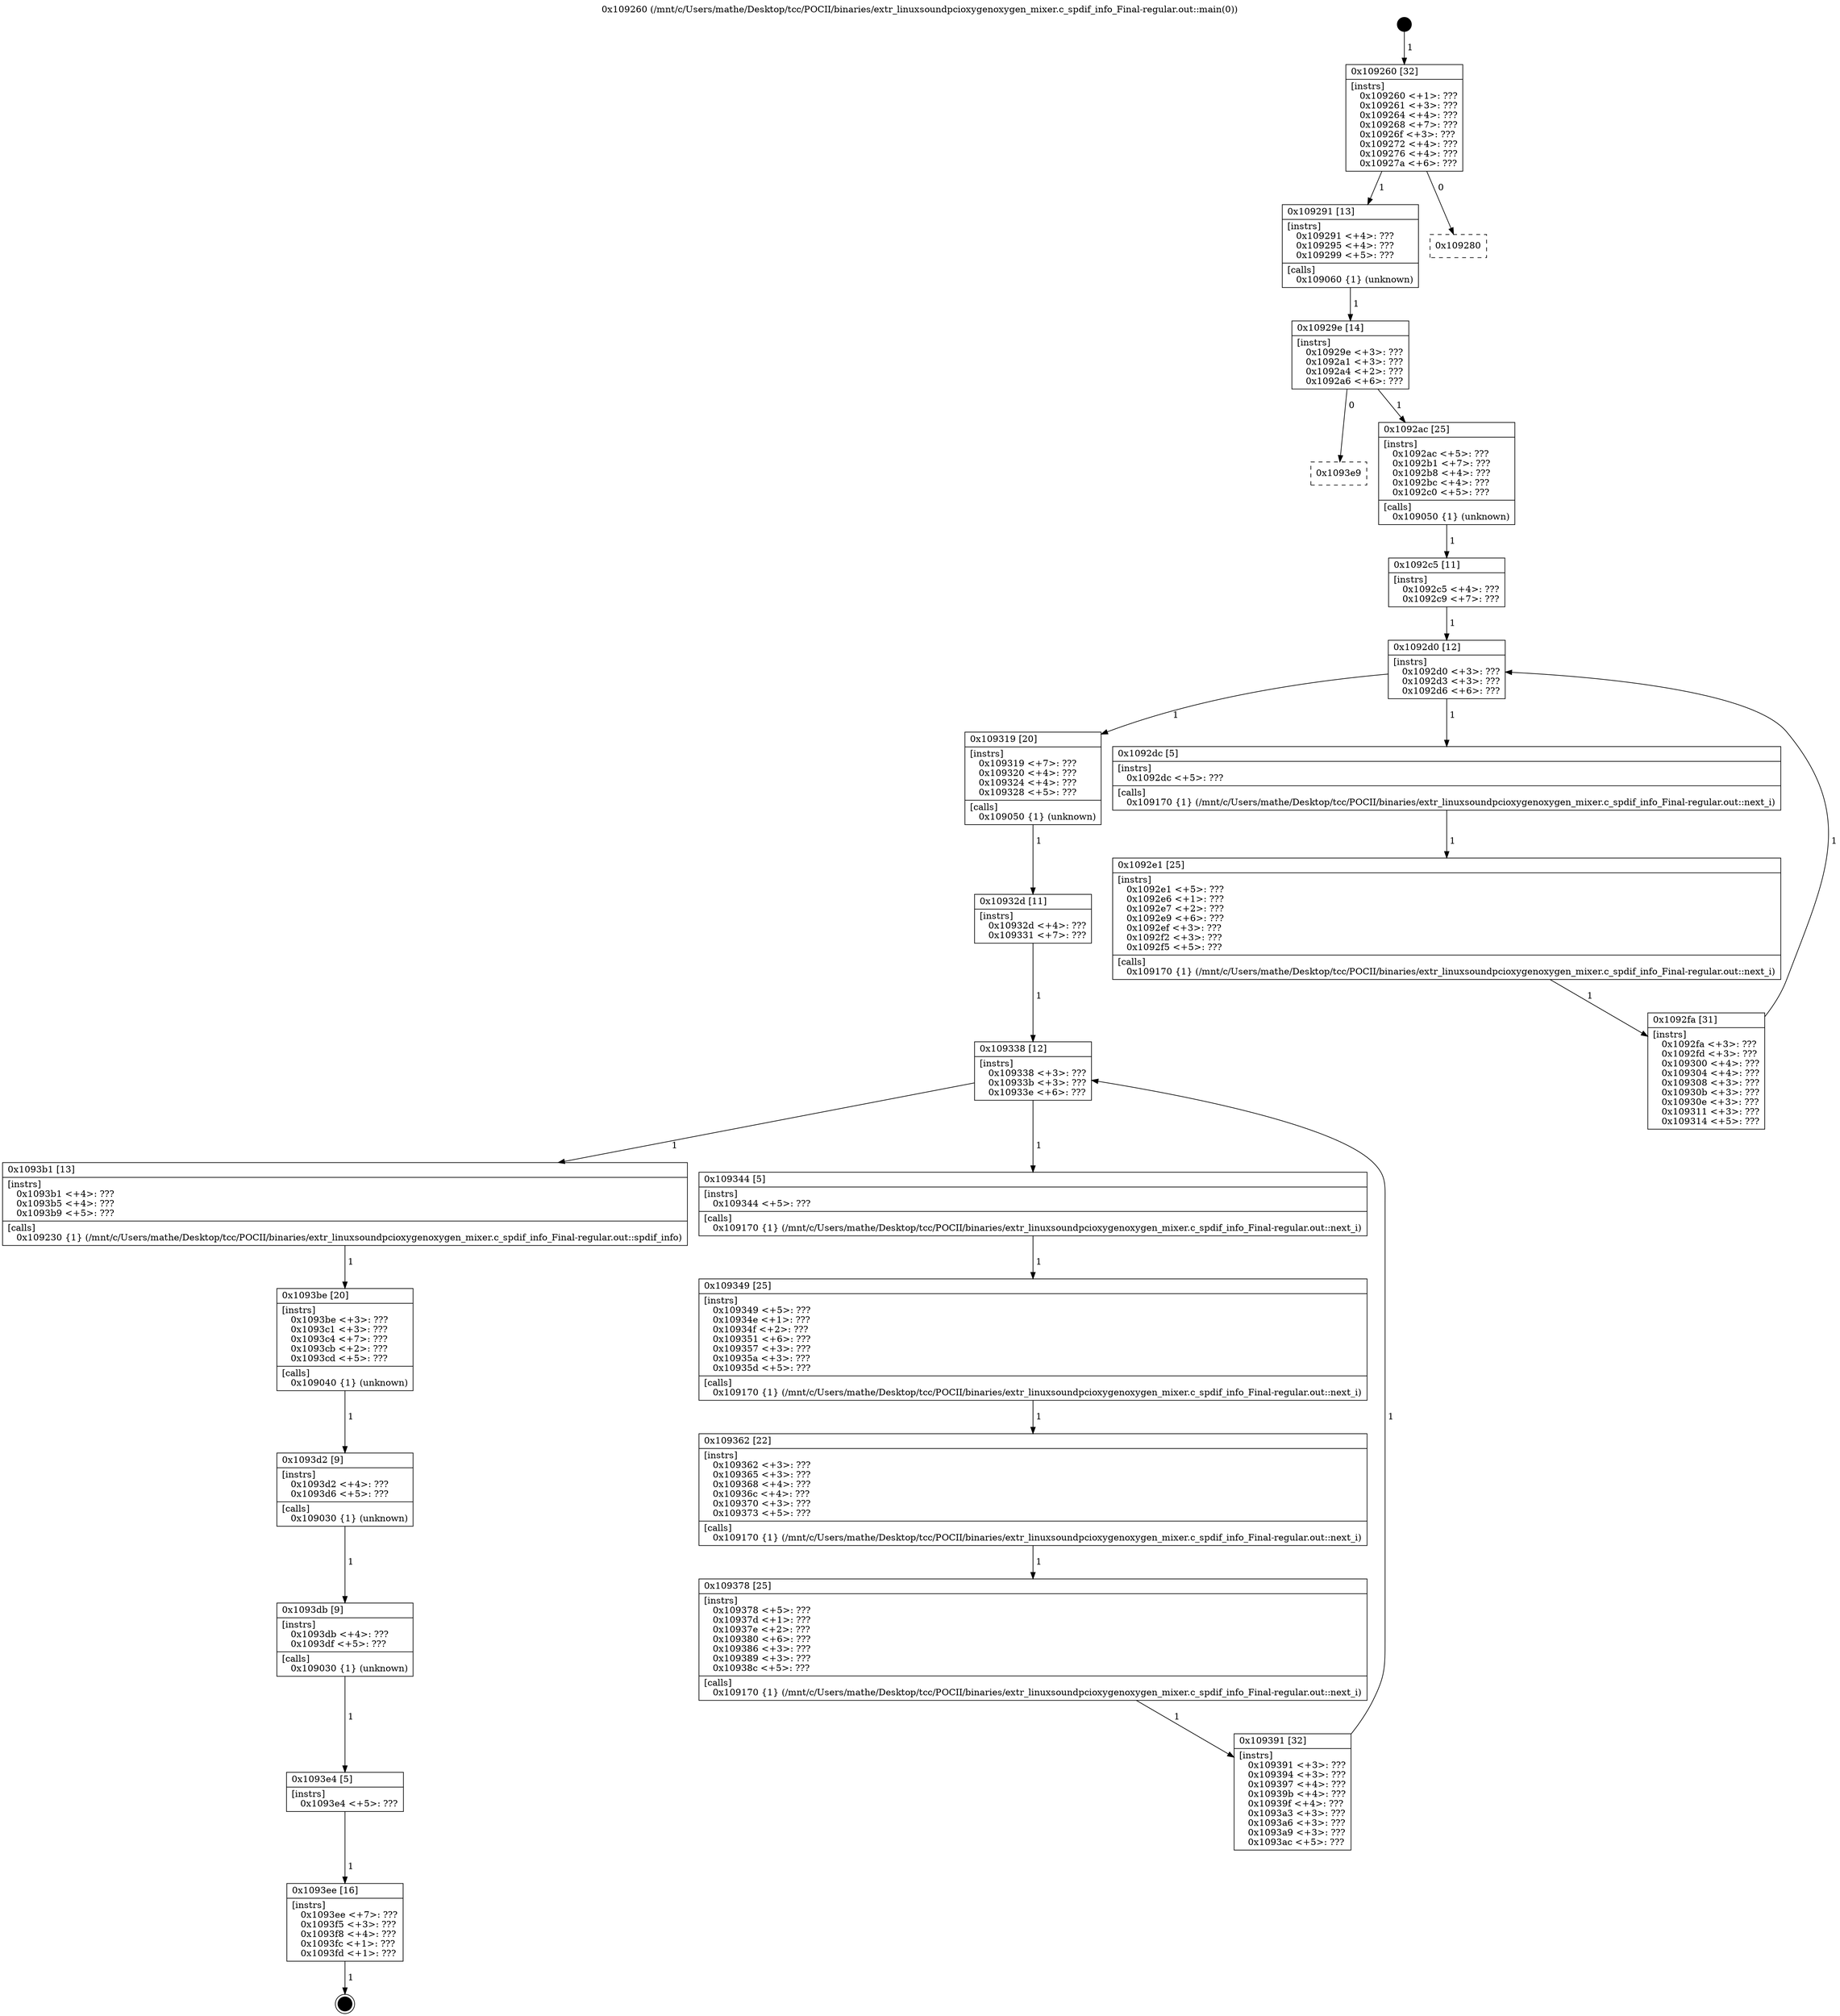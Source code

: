 digraph "0x109260" {
  label = "0x109260 (/mnt/c/Users/mathe/Desktop/tcc/POCII/binaries/extr_linuxsoundpcioxygenoxygen_mixer.c_spdif_info_Final-regular.out::main(0))"
  labelloc = "t"
  node[shape=record]

  Entry [label="",width=0.3,height=0.3,shape=circle,fillcolor=black,style=filled]
  "0x109260" [label="{
     0x109260 [32]\l
     | [instrs]\l
     &nbsp;&nbsp;0x109260 \<+1\>: ???\l
     &nbsp;&nbsp;0x109261 \<+3\>: ???\l
     &nbsp;&nbsp;0x109264 \<+4\>: ???\l
     &nbsp;&nbsp;0x109268 \<+7\>: ???\l
     &nbsp;&nbsp;0x10926f \<+3\>: ???\l
     &nbsp;&nbsp;0x109272 \<+4\>: ???\l
     &nbsp;&nbsp;0x109276 \<+4\>: ???\l
     &nbsp;&nbsp;0x10927a \<+6\>: ???\l
  }"]
  "0x109291" [label="{
     0x109291 [13]\l
     | [instrs]\l
     &nbsp;&nbsp;0x109291 \<+4\>: ???\l
     &nbsp;&nbsp;0x109295 \<+4\>: ???\l
     &nbsp;&nbsp;0x109299 \<+5\>: ???\l
     | [calls]\l
     &nbsp;&nbsp;0x109060 \{1\} (unknown)\l
  }"]
  "0x109280" [label="{
     0x109280\l
  }", style=dashed]
  "0x10929e" [label="{
     0x10929e [14]\l
     | [instrs]\l
     &nbsp;&nbsp;0x10929e \<+3\>: ???\l
     &nbsp;&nbsp;0x1092a1 \<+3\>: ???\l
     &nbsp;&nbsp;0x1092a4 \<+2\>: ???\l
     &nbsp;&nbsp;0x1092a6 \<+6\>: ???\l
  }"]
  "0x1093e9" [label="{
     0x1093e9\l
  }", style=dashed]
  "0x1092ac" [label="{
     0x1092ac [25]\l
     | [instrs]\l
     &nbsp;&nbsp;0x1092ac \<+5\>: ???\l
     &nbsp;&nbsp;0x1092b1 \<+7\>: ???\l
     &nbsp;&nbsp;0x1092b8 \<+4\>: ???\l
     &nbsp;&nbsp;0x1092bc \<+4\>: ???\l
     &nbsp;&nbsp;0x1092c0 \<+5\>: ???\l
     | [calls]\l
     &nbsp;&nbsp;0x109050 \{1\} (unknown)\l
  }"]
  Exit [label="",width=0.3,height=0.3,shape=circle,fillcolor=black,style=filled,peripheries=2]
  "0x1092d0" [label="{
     0x1092d0 [12]\l
     | [instrs]\l
     &nbsp;&nbsp;0x1092d0 \<+3\>: ???\l
     &nbsp;&nbsp;0x1092d3 \<+3\>: ???\l
     &nbsp;&nbsp;0x1092d6 \<+6\>: ???\l
  }"]
  "0x109319" [label="{
     0x109319 [20]\l
     | [instrs]\l
     &nbsp;&nbsp;0x109319 \<+7\>: ???\l
     &nbsp;&nbsp;0x109320 \<+4\>: ???\l
     &nbsp;&nbsp;0x109324 \<+4\>: ???\l
     &nbsp;&nbsp;0x109328 \<+5\>: ???\l
     | [calls]\l
     &nbsp;&nbsp;0x109050 \{1\} (unknown)\l
  }"]
  "0x1092dc" [label="{
     0x1092dc [5]\l
     | [instrs]\l
     &nbsp;&nbsp;0x1092dc \<+5\>: ???\l
     | [calls]\l
     &nbsp;&nbsp;0x109170 \{1\} (/mnt/c/Users/mathe/Desktop/tcc/POCII/binaries/extr_linuxsoundpcioxygenoxygen_mixer.c_spdif_info_Final-regular.out::next_i)\l
  }"]
  "0x1092e1" [label="{
     0x1092e1 [25]\l
     | [instrs]\l
     &nbsp;&nbsp;0x1092e1 \<+5\>: ???\l
     &nbsp;&nbsp;0x1092e6 \<+1\>: ???\l
     &nbsp;&nbsp;0x1092e7 \<+2\>: ???\l
     &nbsp;&nbsp;0x1092e9 \<+6\>: ???\l
     &nbsp;&nbsp;0x1092ef \<+3\>: ???\l
     &nbsp;&nbsp;0x1092f2 \<+3\>: ???\l
     &nbsp;&nbsp;0x1092f5 \<+5\>: ???\l
     | [calls]\l
     &nbsp;&nbsp;0x109170 \{1\} (/mnt/c/Users/mathe/Desktop/tcc/POCII/binaries/extr_linuxsoundpcioxygenoxygen_mixer.c_spdif_info_Final-regular.out::next_i)\l
  }"]
  "0x1092fa" [label="{
     0x1092fa [31]\l
     | [instrs]\l
     &nbsp;&nbsp;0x1092fa \<+3\>: ???\l
     &nbsp;&nbsp;0x1092fd \<+3\>: ???\l
     &nbsp;&nbsp;0x109300 \<+4\>: ???\l
     &nbsp;&nbsp;0x109304 \<+4\>: ???\l
     &nbsp;&nbsp;0x109308 \<+3\>: ???\l
     &nbsp;&nbsp;0x10930b \<+3\>: ???\l
     &nbsp;&nbsp;0x10930e \<+3\>: ???\l
     &nbsp;&nbsp;0x109311 \<+3\>: ???\l
     &nbsp;&nbsp;0x109314 \<+5\>: ???\l
  }"]
  "0x1092c5" [label="{
     0x1092c5 [11]\l
     | [instrs]\l
     &nbsp;&nbsp;0x1092c5 \<+4\>: ???\l
     &nbsp;&nbsp;0x1092c9 \<+7\>: ???\l
  }"]
  "0x109338" [label="{
     0x109338 [12]\l
     | [instrs]\l
     &nbsp;&nbsp;0x109338 \<+3\>: ???\l
     &nbsp;&nbsp;0x10933b \<+3\>: ???\l
     &nbsp;&nbsp;0x10933e \<+6\>: ???\l
  }"]
  "0x1093b1" [label="{
     0x1093b1 [13]\l
     | [instrs]\l
     &nbsp;&nbsp;0x1093b1 \<+4\>: ???\l
     &nbsp;&nbsp;0x1093b5 \<+4\>: ???\l
     &nbsp;&nbsp;0x1093b9 \<+5\>: ???\l
     | [calls]\l
     &nbsp;&nbsp;0x109230 \{1\} (/mnt/c/Users/mathe/Desktop/tcc/POCII/binaries/extr_linuxsoundpcioxygenoxygen_mixer.c_spdif_info_Final-regular.out::spdif_info)\l
  }"]
  "0x109344" [label="{
     0x109344 [5]\l
     | [instrs]\l
     &nbsp;&nbsp;0x109344 \<+5\>: ???\l
     | [calls]\l
     &nbsp;&nbsp;0x109170 \{1\} (/mnt/c/Users/mathe/Desktop/tcc/POCII/binaries/extr_linuxsoundpcioxygenoxygen_mixer.c_spdif_info_Final-regular.out::next_i)\l
  }"]
  "0x109349" [label="{
     0x109349 [25]\l
     | [instrs]\l
     &nbsp;&nbsp;0x109349 \<+5\>: ???\l
     &nbsp;&nbsp;0x10934e \<+1\>: ???\l
     &nbsp;&nbsp;0x10934f \<+2\>: ???\l
     &nbsp;&nbsp;0x109351 \<+6\>: ???\l
     &nbsp;&nbsp;0x109357 \<+3\>: ???\l
     &nbsp;&nbsp;0x10935a \<+3\>: ???\l
     &nbsp;&nbsp;0x10935d \<+5\>: ???\l
     | [calls]\l
     &nbsp;&nbsp;0x109170 \{1\} (/mnt/c/Users/mathe/Desktop/tcc/POCII/binaries/extr_linuxsoundpcioxygenoxygen_mixer.c_spdif_info_Final-regular.out::next_i)\l
  }"]
  "0x109362" [label="{
     0x109362 [22]\l
     | [instrs]\l
     &nbsp;&nbsp;0x109362 \<+3\>: ???\l
     &nbsp;&nbsp;0x109365 \<+3\>: ???\l
     &nbsp;&nbsp;0x109368 \<+4\>: ???\l
     &nbsp;&nbsp;0x10936c \<+4\>: ???\l
     &nbsp;&nbsp;0x109370 \<+3\>: ???\l
     &nbsp;&nbsp;0x109373 \<+5\>: ???\l
     | [calls]\l
     &nbsp;&nbsp;0x109170 \{1\} (/mnt/c/Users/mathe/Desktop/tcc/POCII/binaries/extr_linuxsoundpcioxygenoxygen_mixer.c_spdif_info_Final-regular.out::next_i)\l
  }"]
  "0x109378" [label="{
     0x109378 [25]\l
     | [instrs]\l
     &nbsp;&nbsp;0x109378 \<+5\>: ???\l
     &nbsp;&nbsp;0x10937d \<+1\>: ???\l
     &nbsp;&nbsp;0x10937e \<+2\>: ???\l
     &nbsp;&nbsp;0x109380 \<+6\>: ???\l
     &nbsp;&nbsp;0x109386 \<+3\>: ???\l
     &nbsp;&nbsp;0x109389 \<+3\>: ???\l
     &nbsp;&nbsp;0x10938c \<+5\>: ???\l
     | [calls]\l
     &nbsp;&nbsp;0x109170 \{1\} (/mnt/c/Users/mathe/Desktop/tcc/POCII/binaries/extr_linuxsoundpcioxygenoxygen_mixer.c_spdif_info_Final-regular.out::next_i)\l
  }"]
  "0x109391" [label="{
     0x109391 [32]\l
     | [instrs]\l
     &nbsp;&nbsp;0x109391 \<+3\>: ???\l
     &nbsp;&nbsp;0x109394 \<+3\>: ???\l
     &nbsp;&nbsp;0x109397 \<+4\>: ???\l
     &nbsp;&nbsp;0x10939b \<+4\>: ???\l
     &nbsp;&nbsp;0x10939f \<+4\>: ???\l
     &nbsp;&nbsp;0x1093a3 \<+3\>: ???\l
     &nbsp;&nbsp;0x1093a6 \<+3\>: ???\l
     &nbsp;&nbsp;0x1093a9 \<+3\>: ???\l
     &nbsp;&nbsp;0x1093ac \<+5\>: ???\l
  }"]
  "0x10932d" [label="{
     0x10932d [11]\l
     | [instrs]\l
     &nbsp;&nbsp;0x10932d \<+4\>: ???\l
     &nbsp;&nbsp;0x109331 \<+7\>: ???\l
  }"]
  "0x1093be" [label="{
     0x1093be [20]\l
     | [instrs]\l
     &nbsp;&nbsp;0x1093be \<+3\>: ???\l
     &nbsp;&nbsp;0x1093c1 \<+3\>: ???\l
     &nbsp;&nbsp;0x1093c4 \<+7\>: ???\l
     &nbsp;&nbsp;0x1093cb \<+2\>: ???\l
     &nbsp;&nbsp;0x1093cd \<+5\>: ???\l
     | [calls]\l
     &nbsp;&nbsp;0x109040 \{1\} (unknown)\l
  }"]
  "0x1093d2" [label="{
     0x1093d2 [9]\l
     | [instrs]\l
     &nbsp;&nbsp;0x1093d2 \<+4\>: ???\l
     &nbsp;&nbsp;0x1093d6 \<+5\>: ???\l
     | [calls]\l
     &nbsp;&nbsp;0x109030 \{1\} (unknown)\l
  }"]
  "0x1093db" [label="{
     0x1093db [9]\l
     | [instrs]\l
     &nbsp;&nbsp;0x1093db \<+4\>: ???\l
     &nbsp;&nbsp;0x1093df \<+5\>: ???\l
     | [calls]\l
     &nbsp;&nbsp;0x109030 \{1\} (unknown)\l
  }"]
  "0x1093e4" [label="{
     0x1093e4 [5]\l
     | [instrs]\l
     &nbsp;&nbsp;0x1093e4 \<+5\>: ???\l
  }"]
  "0x1093ee" [label="{
     0x1093ee [16]\l
     | [instrs]\l
     &nbsp;&nbsp;0x1093ee \<+7\>: ???\l
     &nbsp;&nbsp;0x1093f5 \<+3\>: ???\l
     &nbsp;&nbsp;0x1093f8 \<+4\>: ???\l
     &nbsp;&nbsp;0x1093fc \<+1\>: ???\l
     &nbsp;&nbsp;0x1093fd \<+1\>: ???\l
  }"]
  Entry -> "0x109260" [label=" 1"]
  "0x109260" -> "0x109291" [label=" 1"]
  "0x109260" -> "0x109280" [label=" 0"]
  "0x109291" -> "0x10929e" [label=" 1"]
  "0x10929e" -> "0x1093e9" [label=" 0"]
  "0x10929e" -> "0x1092ac" [label=" 1"]
  "0x1093ee" -> Exit [label=" 1"]
  "0x1092ac" -> "0x1092c5" [label=" 1"]
  "0x1092d0" -> "0x109319" [label=" 1"]
  "0x1092d0" -> "0x1092dc" [label=" 1"]
  "0x1092dc" -> "0x1092e1" [label=" 1"]
  "0x1092e1" -> "0x1092fa" [label=" 1"]
  "0x1092c5" -> "0x1092d0" [label=" 1"]
  "0x1092fa" -> "0x1092d0" [label=" 1"]
  "0x109319" -> "0x10932d" [label=" 1"]
  "0x109338" -> "0x1093b1" [label=" 1"]
  "0x109338" -> "0x109344" [label=" 1"]
  "0x109344" -> "0x109349" [label=" 1"]
  "0x109349" -> "0x109362" [label=" 1"]
  "0x109362" -> "0x109378" [label=" 1"]
  "0x109378" -> "0x109391" [label=" 1"]
  "0x10932d" -> "0x109338" [label=" 1"]
  "0x109391" -> "0x109338" [label=" 1"]
  "0x1093b1" -> "0x1093be" [label=" 1"]
  "0x1093be" -> "0x1093d2" [label=" 1"]
  "0x1093d2" -> "0x1093db" [label=" 1"]
  "0x1093db" -> "0x1093e4" [label=" 1"]
  "0x1093e4" -> "0x1093ee" [label=" 1"]
}
